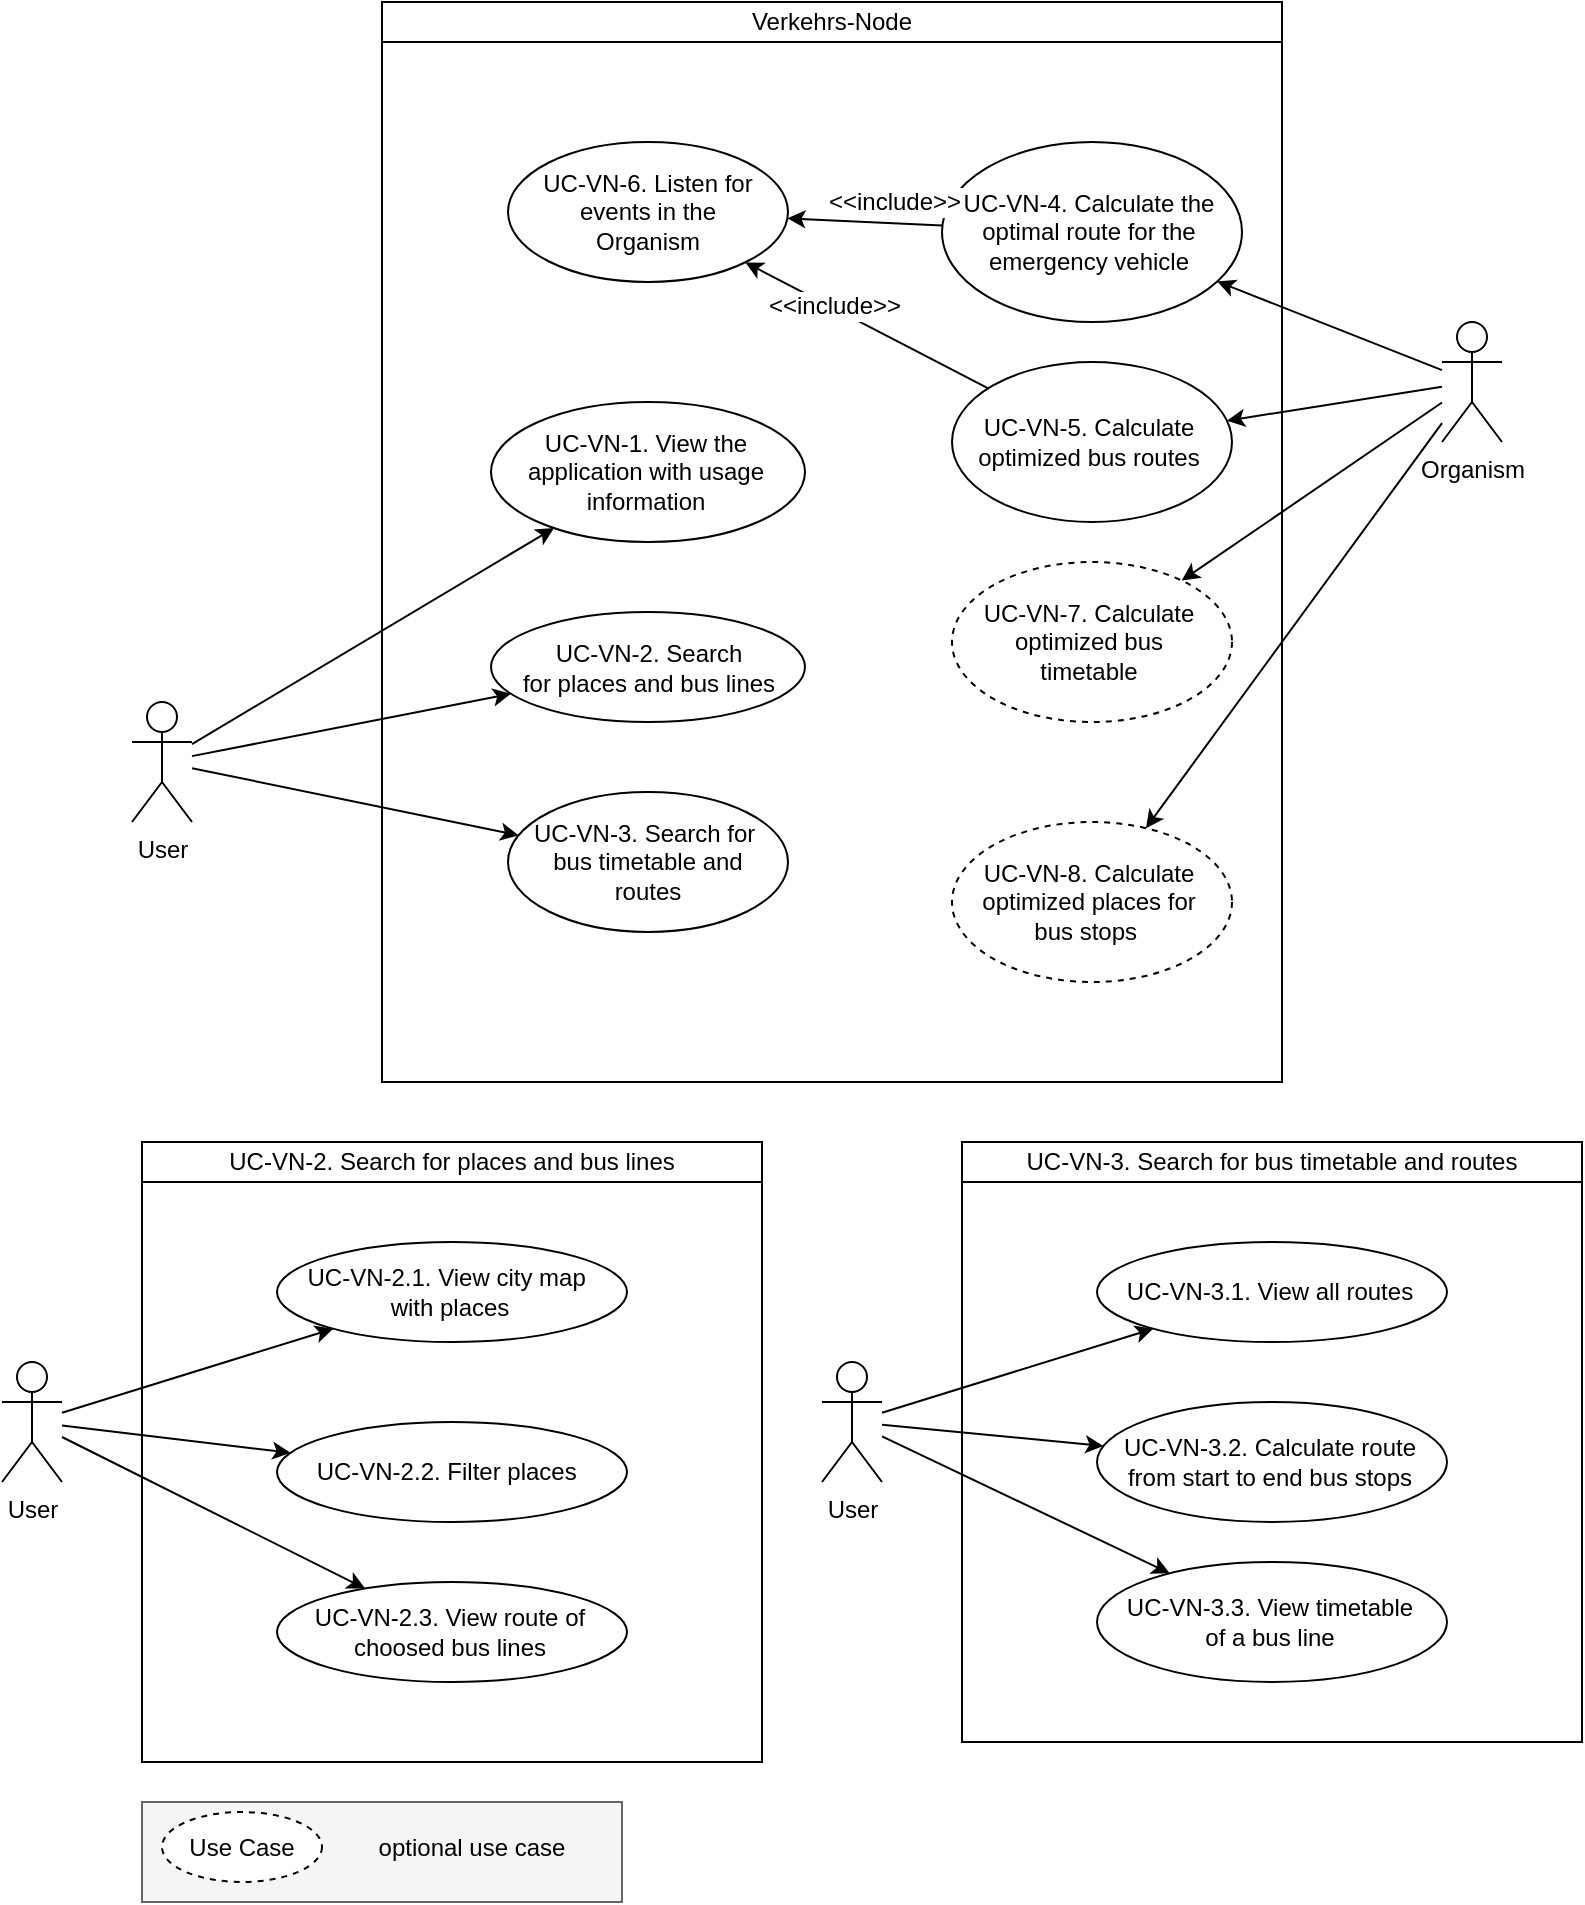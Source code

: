 <mxfile version="10.6.6" type="google"><diagram id="Y7Ew8caM71L4Wd5jBt4p" name="Page-1"><mxGraphModel dx="1394" dy="752" grid="1" gridSize="10" guides="1" tooltips="1" connect="1" arrows="1" fold="1" page="1" pageScale="1" pageWidth="827" pageHeight="1169" math="0" shadow="0"><root><mxCell id="0"/><mxCell id="1" parent="0"/><mxCell id="wyd-2Pzd_Celrk4tmu_D-27" value="" style="group;fillColor=#E6E6E6;strokeColor=#666666;fontColor=#333333;" parent="1" vertex="1" connectable="0"><mxGeometry x="90" y="980" width="240" height="50" as="geometry"/></mxCell><mxCell id="wyd-2Pzd_Celrk4tmu_D-23" value="" style="rounded=0;whiteSpace=wrap;html=1;strokeColor=#666666;fillColor=#f5f5f5;fontColor=#333333;" parent="wyd-2Pzd_Celrk4tmu_D-27" vertex="1"><mxGeometry width="240" height="50" as="geometry"/></mxCell><mxCell id="wyd-2Pzd_Celrk4tmu_D-22" value="Use Case" style="ellipse;whiteSpace=wrap;html=1;dashed=1;" parent="wyd-2Pzd_Celrk4tmu_D-27" vertex="1"><mxGeometry x="10" y="5" width="80" height="35" as="geometry"/></mxCell><mxCell id="wyd-2Pzd_Celrk4tmu_D-24" value="&lt;span lang=&quot;en&quot;&gt;optional use case&lt;/span&gt;" style="rounded=0;whiteSpace=wrap;html=1;strokeColor=none;fillColor=none;" parent="wyd-2Pzd_Celrk4tmu_D-27" vertex="1"><mxGeometry x="110" y="8" width="110" height="30" as="geometry"/></mxCell><mxCell id="wyd-2Pzd_Celrk4tmu_D-59" value="" style="group" parent="1" vertex="1" connectable="0"><mxGeometry x="20" y="650" width="380" height="310" as="geometry"/></mxCell><mxCell id="wyd-2Pzd_Celrk4tmu_D-28" value="" style="rounded=0;whiteSpace=wrap;html=1;" parent="wyd-2Pzd_Celrk4tmu_D-59" vertex="1"><mxGeometry x="70" width="310" height="310" as="geometry"/></mxCell><mxCell id="wyd-2Pzd_Celrk4tmu_D-31" value="UC-VN-2. Search for&lt;span lang=&quot;en&quot;&gt;&lt;span title=&quot;&quot;&gt;&amp;nbsp;places&amp;nbsp;&lt;/span&gt;&lt;/span&gt;&lt;span lang=&quot;en&quot;&gt;&lt;span title=&quot;&quot;&gt;and bus lines&lt;/span&gt;&lt;/span&gt;" style="rounded=0;whiteSpace=wrap;html=1;" parent="wyd-2Pzd_Celrk4tmu_D-59" vertex="1"><mxGeometry x="70" width="310" height="20" as="geometry"/></mxCell><mxCell id="wyd-2Pzd_Celrk4tmu_D-32" value="User" style="shape=umlActor;verticalLabelPosition=bottom;labelBackgroundColor=#ffffff;verticalAlign=top;html=1;" parent="wyd-2Pzd_Celrk4tmu_D-59" vertex="1"><mxGeometry y="110" width="30" height="60" as="geometry"/></mxCell><mxCell id="wyd-2Pzd_Celrk4tmu_D-33" value="&lt;span lang=&quot;en&quot;&gt;UC-VN-2.1. View city map&amp;nbsp; with places&lt;br&gt;&lt;/span&gt;" style="ellipse;whiteSpace=wrap;html=1;spacingLeft=7;spacingBottom=10;spacingRight=10;spacingTop=10;" parent="wyd-2Pzd_Celrk4tmu_D-59" vertex="1"><mxGeometry x="137.5" y="50" width="175" height="50" as="geometry"/></mxCell><mxCell id="wyd-2Pzd_Celrk4tmu_D-38" style="edgeStyle=none;rounded=0;orthogonalLoop=1;jettySize=auto;html=1;" parent="wyd-2Pzd_Celrk4tmu_D-59" source="wyd-2Pzd_Celrk4tmu_D-32" target="wyd-2Pzd_Celrk4tmu_D-33" edge="1"><mxGeometry relative="1" as="geometry"/></mxCell><mxCell id="wyd-2Pzd_Celrk4tmu_D-34" value="&lt;span lang=&quot;en&quot;&gt;UC-VN-2.2. Filter places&amp;nbsp;&lt;br&gt;&lt;/span&gt;" style="ellipse;whiteSpace=wrap;html=1;spacingLeft=7;spacingBottom=10;spacingRight=10;spacingTop=10;" parent="wyd-2Pzd_Celrk4tmu_D-59" vertex="1"><mxGeometry x="137.5" y="140" width="175" height="50" as="geometry"/></mxCell><mxCell id="wyd-2Pzd_Celrk4tmu_D-37" style="edgeStyle=none;rounded=0;orthogonalLoop=1;jettySize=auto;html=1;" parent="wyd-2Pzd_Celrk4tmu_D-59" source="wyd-2Pzd_Celrk4tmu_D-32" target="wyd-2Pzd_Celrk4tmu_D-34" edge="1"><mxGeometry relative="1" as="geometry"/></mxCell><mxCell id="wyd-2Pzd_Celrk4tmu_D-35" value="&lt;span lang=&quot;en&quot;&gt;UC-VN-2.3. View route of choosed bus lines&lt;br&gt;&lt;/span&gt;" style="ellipse;whiteSpace=wrap;html=1;spacingLeft=7;spacingBottom=10;spacingRight=10;spacingTop=10;" parent="wyd-2Pzd_Celrk4tmu_D-59" vertex="1"><mxGeometry x="137.5" y="220" width="175" height="50" as="geometry"/></mxCell><mxCell id="wyd-2Pzd_Celrk4tmu_D-36" style="edgeStyle=none;rounded=0;orthogonalLoop=1;jettySize=auto;html=1;" parent="wyd-2Pzd_Celrk4tmu_D-59" source="wyd-2Pzd_Celrk4tmu_D-32" target="wyd-2Pzd_Celrk4tmu_D-35" edge="1"><mxGeometry relative="1" as="geometry"/></mxCell><mxCell id="wyd-2Pzd_Celrk4tmu_D-60" value="" style="group" parent="1" vertex="1" connectable="0"><mxGeometry x="430" y="650" width="380" height="300" as="geometry"/></mxCell><mxCell id="wyd-2Pzd_Celrk4tmu_D-39" value="" style="rounded=0;whiteSpace=wrap;html=1;" parent="wyd-2Pzd_Celrk4tmu_D-60" vertex="1"><mxGeometry x="70" width="310" height="300" as="geometry"/></mxCell><mxCell id="wyd-2Pzd_Celrk4tmu_D-40" value="&lt;span lang=&quot;en&quot;&gt;UC-VN-3.&amp;nbsp;&lt;/span&gt;&lt;span lang=&quot;en&quot;&gt;Search for bus timetable and routes&lt;/span&gt;" style="rounded=0;whiteSpace=wrap;html=1;" parent="wyd-2Pzd_Celrk4tmu_D-60" vertex="1"><mxGeometry x="70" width="310" height="20" as="geometry"/></mxCell><mxCell id="wyd-2Pzd_Celrk4tmu_D-44" value="User" style="shape=umlActor;verticalLabelPosition=bottom;labelBackgroundColor=#ffffff;verticalAlign=top;html=1;" parent="wyd-2Pzd_Celrk4tmu_D-60" vertex="1"><mxGeometry y="110" width="30" height="60" as="geometry"/></mxCell><mxCell id="wyd-2Pzd_Celrk4tmu_D-45" value="&lt;span lang=&quot;en&quot;&gt;UC-VN-3.1. View all routes&lt;br&gt;&lt;/span&gt;" style="ellipse;whiteSpace=wrap;html=1;spacingLeft=7;spacingBottom=10;spacingRight=10;spacingTop=10;" parent="wyd-2Pzd_Celrk4tmu_D-60" vertex="1"><mxGeometry x="137.5" y="50" width="175" height="50" as="geometry"/></mxCell><mxCell id="wyd-2Pzd_Celrk4tmu_D-43" style="edgeStyle=none;rounded=0;orthogonalLoop=1;jettySize=auto;html=1;" parent="wyd-2Pzd_Celrk4tmu_D-60" source="wyd-2Pzd_Celrk4tmu_D-44" target="wyd-2Pzd_Celrk4tmu_D-45" edge="1"><mxGeometry relative="1" as="geometry"/></mxCell><mxCell id="wyd-2Pzd_Celrk4tmu_D-48" value="&lt;span lang=&quot;en&quot;&gt;UC-VN-3.2. Calculate route from start to end bus stops&lt;br&gt;&lt;/span&gt;" style="ellipse;whiteSpace=wrap;html=1;spacingLeft=7;spacingBottom=10;spacingRight=10;spacingTop=10;" parent="wyd-2Pzd_Celrk4tmu_D-60" vertex="1"><mxGeometry x="137.5" y="130" width="175" height="60" as="geometry"/></mxCell><mxCell id="wyd-2Pzd_Celrk4tmu_D-50" style="edgeStyle=none;rounded=0;orthogonalLoop=1;jettySize=auto;html=1;" parent="wyd-2Pzd_Celrk4tmu_D-60" source="wyd-2Pzd_Celrk4tmu_D-44" target="wyd-2Pzd_Celrk4tmu_D-48" edge="1"><mxGeometry relative="1" as="geometry"/></mxCell><mxCell id="wyd-2Pzd_Celrk4tmu_D-57" value="&lt;span lang=&quot;en&quot;&gt;UC-VN-3.3. View timetable of a bus line&lt;br&gt;&lt;/span&gt;" style="ellipse;whiteSpace=wrap;html=1;spacingLeft=7;spacingBottom=10;spacingRight=10;spacingTop=10;" parent="wyd-2Pzd_Celrk4tmu_D-60" vertex="1"><mxGeometry x="137.5" y="210" width="175" height="60" as="geometry"/></mxCell><mxCell id="wyd-2Pzd_Celrk4tmu_D-58" style="edgeStyle=none;rounded=0;orthogonalLoop=1;jettySize=auto;html=1;" parent="wyd-2Pzd_Celrk4tmu_D-60" source="wyd-2Pzd_Celrk4tmu_D-44" target="wyd-2Pzd_Celrk4tmu_D-57" edge="1"><mxGeometry relative="1" as="geometry"/></mxCell><mxCell id="wyd-2Pzd_Celrk4tmu_D-61" value="" style="group" parent="1" vertex="1" connectable="0"><mxGeometry x="85" y="80" width="685" height="540" as="geometry"/></mxCell><mxCell id="w0-r66UPxnNDbAOKooNw-3" value="" style="rounded=0;whiteSpace=wrap;html=1;" parent="wyd-2Pzd_Celrk4tmu_D-61" vertex="1"><mxGeometry x="125" width="450" height="540" as="geometry"/></mxCell><mxCell id="w0-r66UPxnNDbAOKooNw-1" value="User" style="shape=umlActor;verticalLabelPosition=bottom;labelBackgroundColor=#ffffff;verticalAlign=top;html=1;" parent="wyd-2Pzd_Celrk4tmu_D-61" vertex="1"><mxGeometry y="350" width="30" height="60" as="geometry"/></mxCell><mxCell id="wyd-2Pzd_Celrk4tmu_D-12" value="Organism" style="shape=umlActor;verticalLabelPosition=bottom;labelBackgroundColor=#ffffff;verticalAlign=top;html=1;" parent="wyd-2Pzd_Celrk4tmu_D-61" vertex="1"><mxGeometry x="655" y="160" width="30" height="60" as="geometry"/></mxCell><mxCell id="wyd-2Pzd_Celrk4tmu_D-4" value="Verkehrs-Node" style="rounded=0;whiteSpace=wrap;html=1;" parent="wyd-2Pzd_Celrk4tmu_D-61" vertex="1"><mxGeometry x="125" width="450" height="20" as="geometry"/></mxCell><mxCell id="wyd-2Pzd_Celrk4tmu_D-6" value="&lt;span lang=&quot;en&quot;&gt;UC-VN-2. Search for&lt;span lang=&quot;en&quot;&gt;&lt;span title=&quot;&quot;&gt;&amp;nbsp;places &lt;/span&gt;&lt;/span&gt;&lt;span lang=&quot;en&quot;&gt;&lt;span title=&quot;&quot;&gt;and bus lines&lt;/span&gt;&lt;/span&gt;&lt;br&gt;&lt;/span&gt;" style="ellipse;whiteSpace=wrap;html=1;spacingLeft=10;spacingBottom=10;spacingRight=10;spacingTop=10;" parent="wyd-2Pzd_Celrk4tmu_D-61" vertex="1"><mxGeometry x="179.5" y="305" width="157" height="55" as="geometry"/></mxCell><mxCell id="wyd-2Pzd_Celrk4tmu_D-17" style="edgeStyle=none;rounded=0;orthogonalLoop=1;jettySize=auto;html=1;" parent="wyd-2Pzd_Celrk4tmu_D-61" source="w0-r66UPxnNDbAOKooNw-1" target="wyd-2Pzd_Celrk4tmu_D-6" edge="1"><mxGeometry relative="1" as="geometry"/></mxCell><mxCell id="wyd-2Pzd_Celrk4tmu_D-8" value="&lt;span lang=&quot;en&quot;&gt;UC-VN-3.&amp;nbsp;&lt;/span&gt;&lt;span lang=&quot;en&quot;&gt;Search for&amp;nbsp; bus timetable and routes&lt;/span&gt;" style="ellipse;whiteSpace=wrap;html=1;spacingLeft=10;spacingBottom=10;spacingRight=10;spacingTop=10;" parent="wyd-2Pzd_Celrk4tmu_D-61" vertex="1"><mxGeometry x="188" y="395" width="140" height="70" as="geometry"/></mxCell><mxCell id="wyd-2Pzd_Celrk4tmu_D-18" style="edgeStyle=none;rounded=0;orthogonalLoop=1;jettySize=auto;html=1;" parent="wyd-2Pzd_Celrk4tmu_D-61" source="w0-r66UPxnNDbAOKooNw-1" target="wyd-2Pzd_Celrk4tmu_D-8" edge="1"><mxGeometry relative="1" as="geometry"/></mxCell><mxCell id="wyd-2Pzd_Celrk4tmu_D-9" value="&lt;span lang=&quot;en&quot;&gt;UC-VN-4.&amp;nbsp;&lt;/span&gt;&lt;span lang=&quot;en&quot;&gt;&lt;span lang=&quot;en&quot;&gt;&lt;span title=&quot;&quot;&gt;Calculate&amp;nbsp;&lt;/span&gt;&lt;/span&gt;the optimal route for the emergency vehicle&lt;/span&gt;" style="ellipse;whiteSpace=wrap;html=1;spacingLeft=7;spacingBottom=10;spacingRight=10;spacingTop=10;" parent="wyd-2Pzd_Celrk4tmu_D-61" vertex="1"><mxGeometry x="405" y="70" width="150" height="90" as="geometry"/></mxCell><mxCell id="wyd-2Pzd_Celrk4tmu_D-14" style="rounded=0;orthogonalLoop=1;jettySize=auto;html=1;" parent="wyd-2Pzd_Celrk4tmu_D-61" source="wyd-2Pzd_Celrk4tmu_D-12" target="wyd-2Pzd_Celrk4tmu_D-9" edge="1"><mxGeometry relative="1" as="geometry"/></mxCell><mxCell id="wyd-2Pzd_Celrk4tmu_D-13" value="&lt;span lang=&quot;en&quot;&gt;UC-VN-7.&amp;nbsp;&lt;/span&gt;&lt;span lang=&quot;en&quot;&gt;Calculate optimized bus timetable&lt;/span&gt;" style="ellipse;whiteSpace=wrap;html=1;spacingLeft=7;spacingBottom=10;spacingRight=10;spacingTop=10;dashed=1;" parent="wyd-2Pzd_Celrk4tmu_D-61" vertex="1"><mxGeometry x="410" y="280" width="140" height="80" as="geometry"/></mxCell><mxCell id="wyd-2Pzd_Celrk4tmu_D-15" style="rounded=0;orthogonalLoop=1;jettySize=auto;html=1;" parent="wyd-2Pzd_Celrk4tmu_D-61" source="wyd-2Pzd_Celrk4tmu_D-12" target="wyd-2Pzd_Celrk4tmu_D-13" edge="1"><mxGeometry relative="1" as="geometry"/></mxCell><mxCell id="wyd-2Pzd_Celrk4tmu_D-19" value="&lt;span lang=&quot;en&quot;&gt;UC-VN-5.&amp;nbsp;&lt;/span&gt;&lt;span lang=&quot;en&quot;&gt;Calculate optimized bus routes&lt;/span&gt;" style="ellipse;whiteSpace=wrap;html=1;spacingLeft=7;spacingBottom=10;spacingRight=10;spacingTop=10;" parent="wyd-2Pzd_Celrk4tmu_D-61" vertex="1"><mxGeometry x="410" y="180" width="140" height="80" as="geometry"/></mxCell><mxCell id="wyd-2Pzd_Celrk4tmu_D-20" style="edgeStyle=none;rounded=0;orthogonalLoop=1;jettySize=auto;html=1;" parent="wyd-2Pzd_Celrk4tmu_D-61" source="wyd-2Pzd_Celrk4tmu_D-12" target="wyd-2Pzd_Celrk4tmu_D-19" edge="1"><mxGeometry relative="1" as="geometry"/></mxCell><mxCell id="wyd-2Pzd_Celrk4tmu_D-21" value="&lt;span lang=&quot;en&quot;&gt;UC-VN-1. View the application with usage information&lt;br&gt;&lt;/span&gt;" style="ellipse;whiteSpace=wrap;html=1;spacingLeft=7;spacingBottom=10;spacingRight=10;spacingTop=10;" parent="wyd-2Pzd_Celrk4tmu_D-61" vertex="1"><mxGeometry x="179.5" y="200" width="157" height="70" as="geometry"/></mxCell><mxCell id="wyd-2Pzd_Celrk4tmu_D-16" style="edgeStyle=none;rounded=0;orthogonalLoop=1;jettySize=auto;html=1;" parent="wyd-2Pzd_Celrk4tmu_D-61" source="w0-r66UPxnNDbAOKooNw-1" target="wyd-2Pzd_Celrk4tmu_D-21" edge="1"><mxGeometry relative="1" as="geometry"><mxPoint x="181.395" y="132.38" as="targetPoint"/></mxGeometry></mxCell><mxCell id="wyd-2Pzd_Celrk4tmu_D-25" value="&lt;span lang=&quot;en&quot;&gt;UC-VN-8.&amp;nbsp;&lt;/span&gt;&lt;span lang=&quot;en&quot;&gt;Calculate optimized places for bus stops&amp;nbsp;&lt;/span&gt;" style="ellipse;whiteSpace=wrap;html=1;spacingLeft=7;spacingBottom=10;spacingRight=10;spacingTop=10;dashed=1;" parent="wyd-2Pzd_Celrk4tmu_D-61" vertex="1"><mxGeometry x="410" y="410" width="140" height="80" as="geometry"/></mxCell><mxCell id="wyd-2Pzd_Celrk4tmu_D-26" style="edgeStyle=none;rounded=0;orthogonalLoop=1;jettySize=auto;html=1;" parent="wyd-2Pzd_Celrk4tmu_D-61" source="wyd-2Pzd_Celrk4tmu_D-12" target="wyd-2Pzd_Celrk4tmu_D-25" edge="1"><mxGeometry relative="1" as="geometry"/></mxCell><mxCell id="wyd-2Pzd_Celrk4tmu_D-51" value="&lt;span lang=&quot;en&quot;&gt;UC-VN-6.&amp;nbsp;&lt;/span&gt;&lt;span lang=&quot;en&quot;&gt;Listen for events in the Organism&lt;/span&gt;" style="ellipse;whiteSpace=wrap;html=1;spacingLeft=10;spacingBottom=10;spacingRight=10;spacingTop=10;" parent="wyd-2Pzd_Celrk4tmu_D-61" vertex="1"><mxGeometry x="188" y="70" width="140" height="70" as="geometry"/></mxCell><mxCell id="wyd-2Pzd_Celrk4tmu_D-52" style="edgeStyle=none;rounded=0;orthogonalLoop=1;jettySize=auto;html=1;" parent="wyd-2Pzd_Celrk4tmu_D-61" source="wyd-2Pzd_Celrk4tmu_D-9" target="wyd-2Pzd_Celrk4tmu_D-51" edge="1"><mxGeometry relative="1" as="geometry"/></mxCell><mxCell id="wyd-2Pzd_Celrk4tmu_D-53" value="&amp;lt;&amp;lt;include&amp;gt;&amp;gt;" style="text;html=1;resizable=0;points=[];align=center;verticalAlign=middle;labelBackgroundColor=#ffffff;" parent="wyd-2Pzd_Celrk4tmu_D-52" vertex="1" connectable="0"><mxGeometry x="0.249" y="-1" relative="1" as="geometry"><mxPoint x="23.5" y="-8.5" as="offset"/></mxGeometry></mxCell><mxCell id="wyd-2Pzd_Celrk4tmu_D-55" style="edgeStyle=none;rounded=0;orthogonalLoop=1;jettySize=auto;html=1;" parent="wyd-2Pzd_Celrk4tmu_D-61" source="wyd-2Pzd_Celrk4tmu_D-19" target="wyd-2Pzd_Celrk4tmu_D-51" edge="1"><mxGeometry relative="1" as="geometry"/></mxCell><mxCell id="wyd-2Pzd_Celrk4tmu_D-56" value="&amp;lt;&amp;lt;include&amp;gt;&amp;gt;" style="text;html=1;resizable=0;points=[];align=center;verticalAlign=middle;labelBackgroundColor=#ffffff;" parent="wyd-2Pzd_Celrk4tmu_D-55" vertex="1" connectable="0"><mxGeometry x="0.272" y="-1" relative="1" as="geometry"><mxPoint x="-1" as="offset"/></mxGeometry></mxCell></root></mxGraphModel></diagram></mxfile>